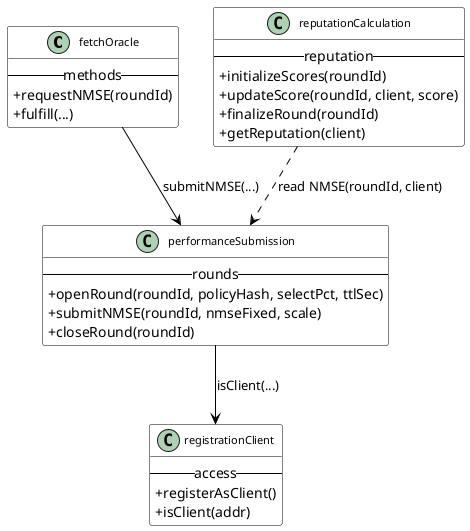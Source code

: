 @startuml
top to bottom direction
skinparam class {
  BackgroundColor white
  BorderColor black
  ArrowColor black
  FontSize 11
  FontName "SansSerif"
  AttributeIconSize 0
}

class fetchOracle {
  -- methods --
  +requestNMSE(roundId)
  +fulfill(...)
}

class performanceSubmission {
  -- rounds --
  +openRound(roundId, policyHash, selectPct, ttlSec)
  +submitNMSE(roundId, nmseFixed, scale)
  +closeRound(roundId)
}

class registrationClient {
  -- access --
  +registerAsClient()
  +isClient(addr)
}

class reputationCalculation {
  -- reputation --
  +initializeScores(roundId)
  +updateScore(roundId, client, score)
  +finalizeRound(roundId)
  +getReputation(client)
}

' Relationships (corrected)
fetchOracle --> performanceSubmission : submitNMSE(...)
performanceSubmission --> registrationClient : isClient(...)
reputationCalculation ..> performanceSubmission : read NMSE(roundId, client)
@enduml
